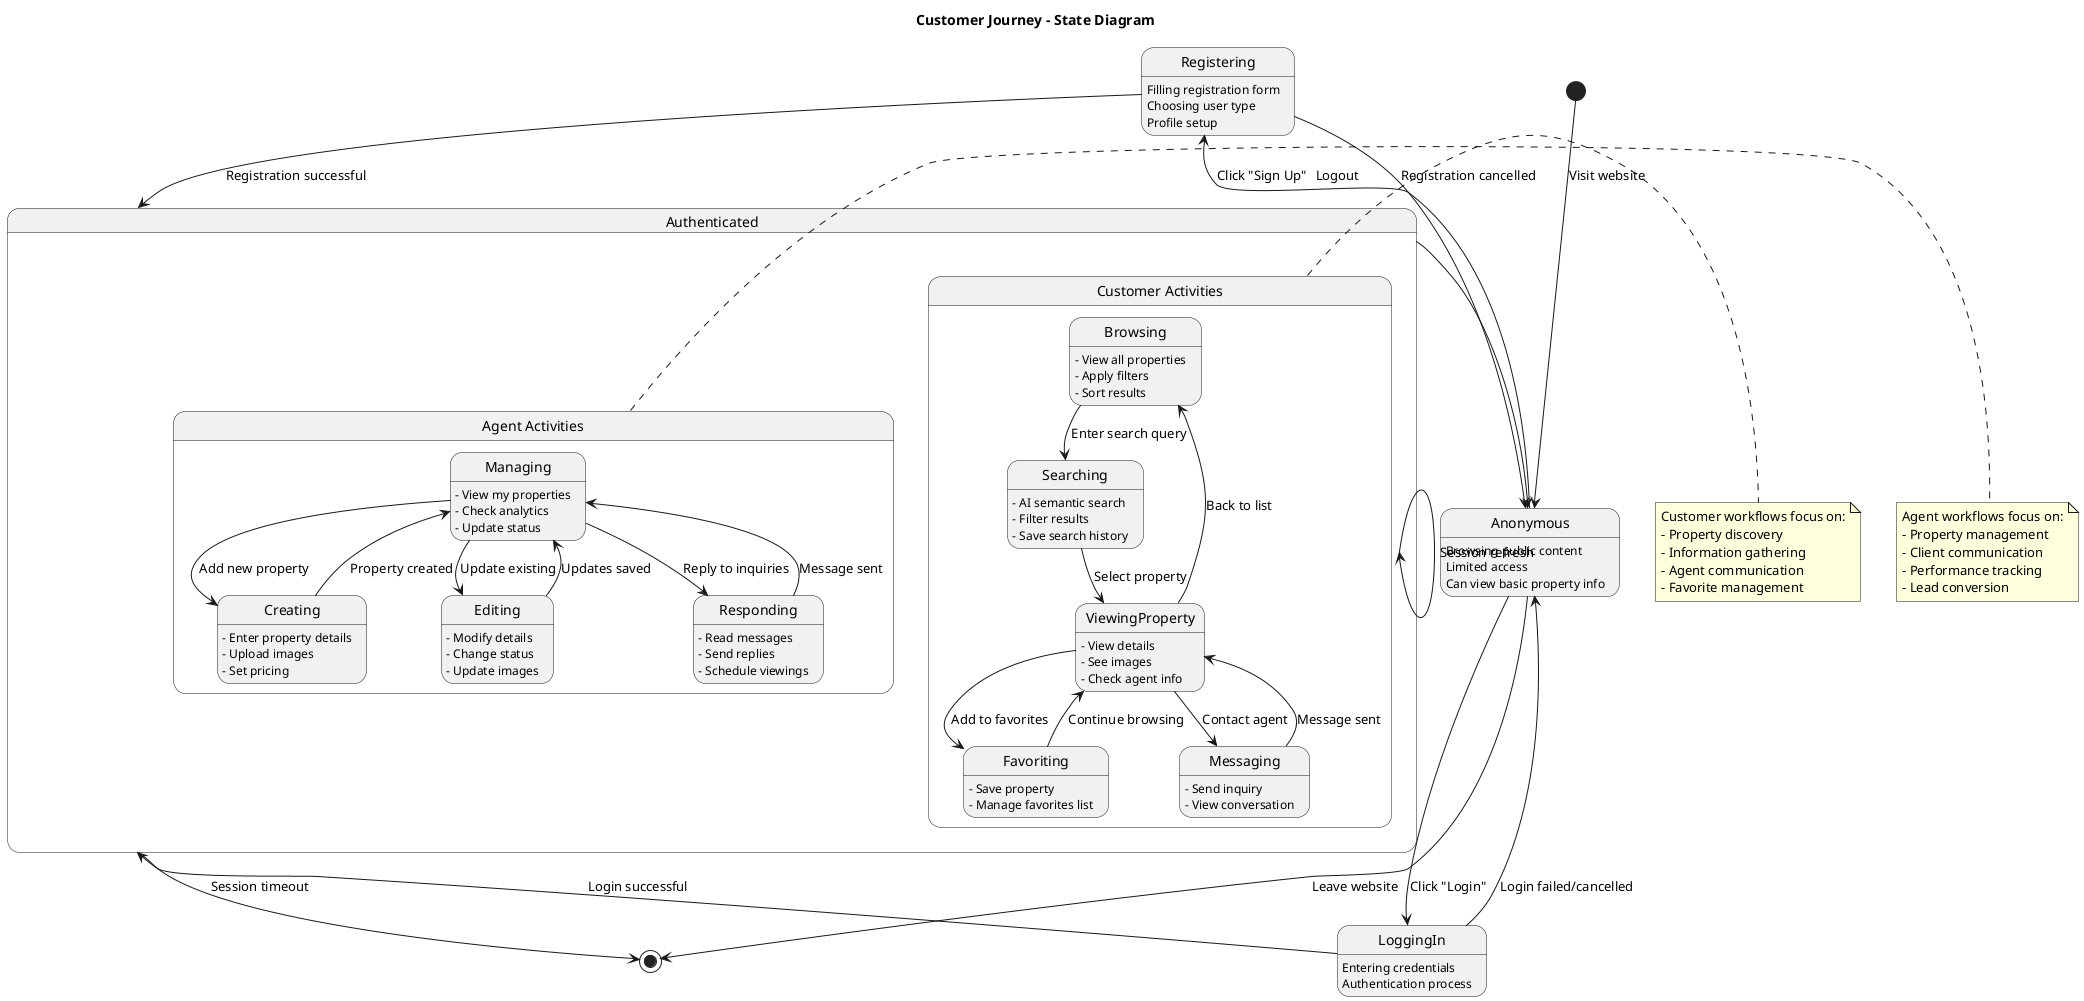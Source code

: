 @startuml User_Journey_State_Diagram

title Customer Journey - State Diagram

[*] --> Anonymous : Visit website

state Anonymous {
    Anonymous : Browsing public content
    Anonymous : Limited access
    Anonymous : Can view basic property info
}

Anonymous --> Registering : Click "Sign Up"
Anonymous --> LoggingIn : Click "Login"

state Registering {
    Registering : Filling registration form
    Registering : Choosing user type
    Registering : Profile setup
}

Registering --> Authenticated : Registration successful
Registering --> Anonymous : Registration cancelled

state LoggingIn {
    LoggingIn : Entering credentials
    LoggingIn : Authentication process
}

LoggingIn --> Authenticated : Login successful
LoggingIn --> Anonymous : Login failed/cancelled

state Authenticated {
    state "Customer Activities" as CustomerState {
        Browsing --> Searching : Enter search query
        Searching --> ViewingProperty : Select property
        ViewingProperty --> Browsing : Back to list
        ViewingProperty --> Favoriting : Add to favorites
        ViewingProperty --> Messaging : Contact agent
        Favoriting --> ViewingProperty : Continue browsing
        Messaging --> ViewingProperty : Message sent
        
        Browsing : - View all properties
        Browsing : - Apply filters
        Browsing : - Sort results
        
        Searching : - AI semantic search
        Searching : - Filter results
        Searching : - Save search history
        
        ViewingProperty : - View details
        ViewingProperty : - See images
        ViewingProperty : - Check agent info
        
        Favoriting : - Save property
        Favoriting : - Manage favorites list
        
        Messaging : - Send inquiry
        Messaging : - View conversation
    }
    
    state "Agent Activities" as AgentState {
        Managing --> Creating : Add new property
        Managing --> Editing : Update existing
        Managing --> Responding : Reply to inquiries
        Creating --> Managing : Property created
        Editing --> Managing : Updates saved
        Responding --> Managing : Message sent
        
        Managing : - View my properties
        Managing : - Check analytics
        Managing : - Update status
        
        Creating : - Enter property details
        Creating : - Upload images
        Creating : - Set pricing
        
        Editing : - Modify details
        Editing : - Change status
        Editing : - Update images
        
        Responding : - Read messages
        Responding : - Send replies
        Responding : - Schedule viewings
    }
}

Authenticated --> Anonymous : Logout
Authenticated --> Authenticated : Session refresh

Anonymous --> [*] : Leave website
Authenticated --> [*] : Session timeout

note right of CustomerState
    Customer workflows focus on:
    - Property discovery
    - Information gathering
    - Agent communication
    - Favorite management
end note

note right of AgentState
    Agent workflows focus on:
    - Property management
    - Client communication
    - Performance tracking
    - Lead conversion
end note

@enduml
